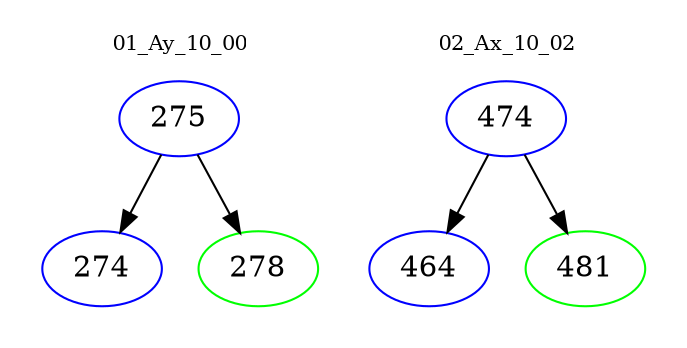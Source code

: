 digraph{
subgraph cluster_0 {
color = white
label = "01_Ay_10_00";
fontsize=10;
T0_275 [label="275", color="blue"]
T0_275 -> T0_274 [color="black"]
T0_274 [label="274", color="blue"]
T0_275 -> T0_278 [color="black"]
T0_278 [label="278", color="green"]
}
subgraph cluster_1 {
color = white
label = "02_Ax_10_02";
fontsize=10;
T1_474 [label="474", color="blue"]
T1_474 -> T1_464 [color="black"]
T1_464 [label="464", color="blue"]
T1_474 -> T1_481 [color="black"]
T1_481 [label="481", color="green"]
}
}

